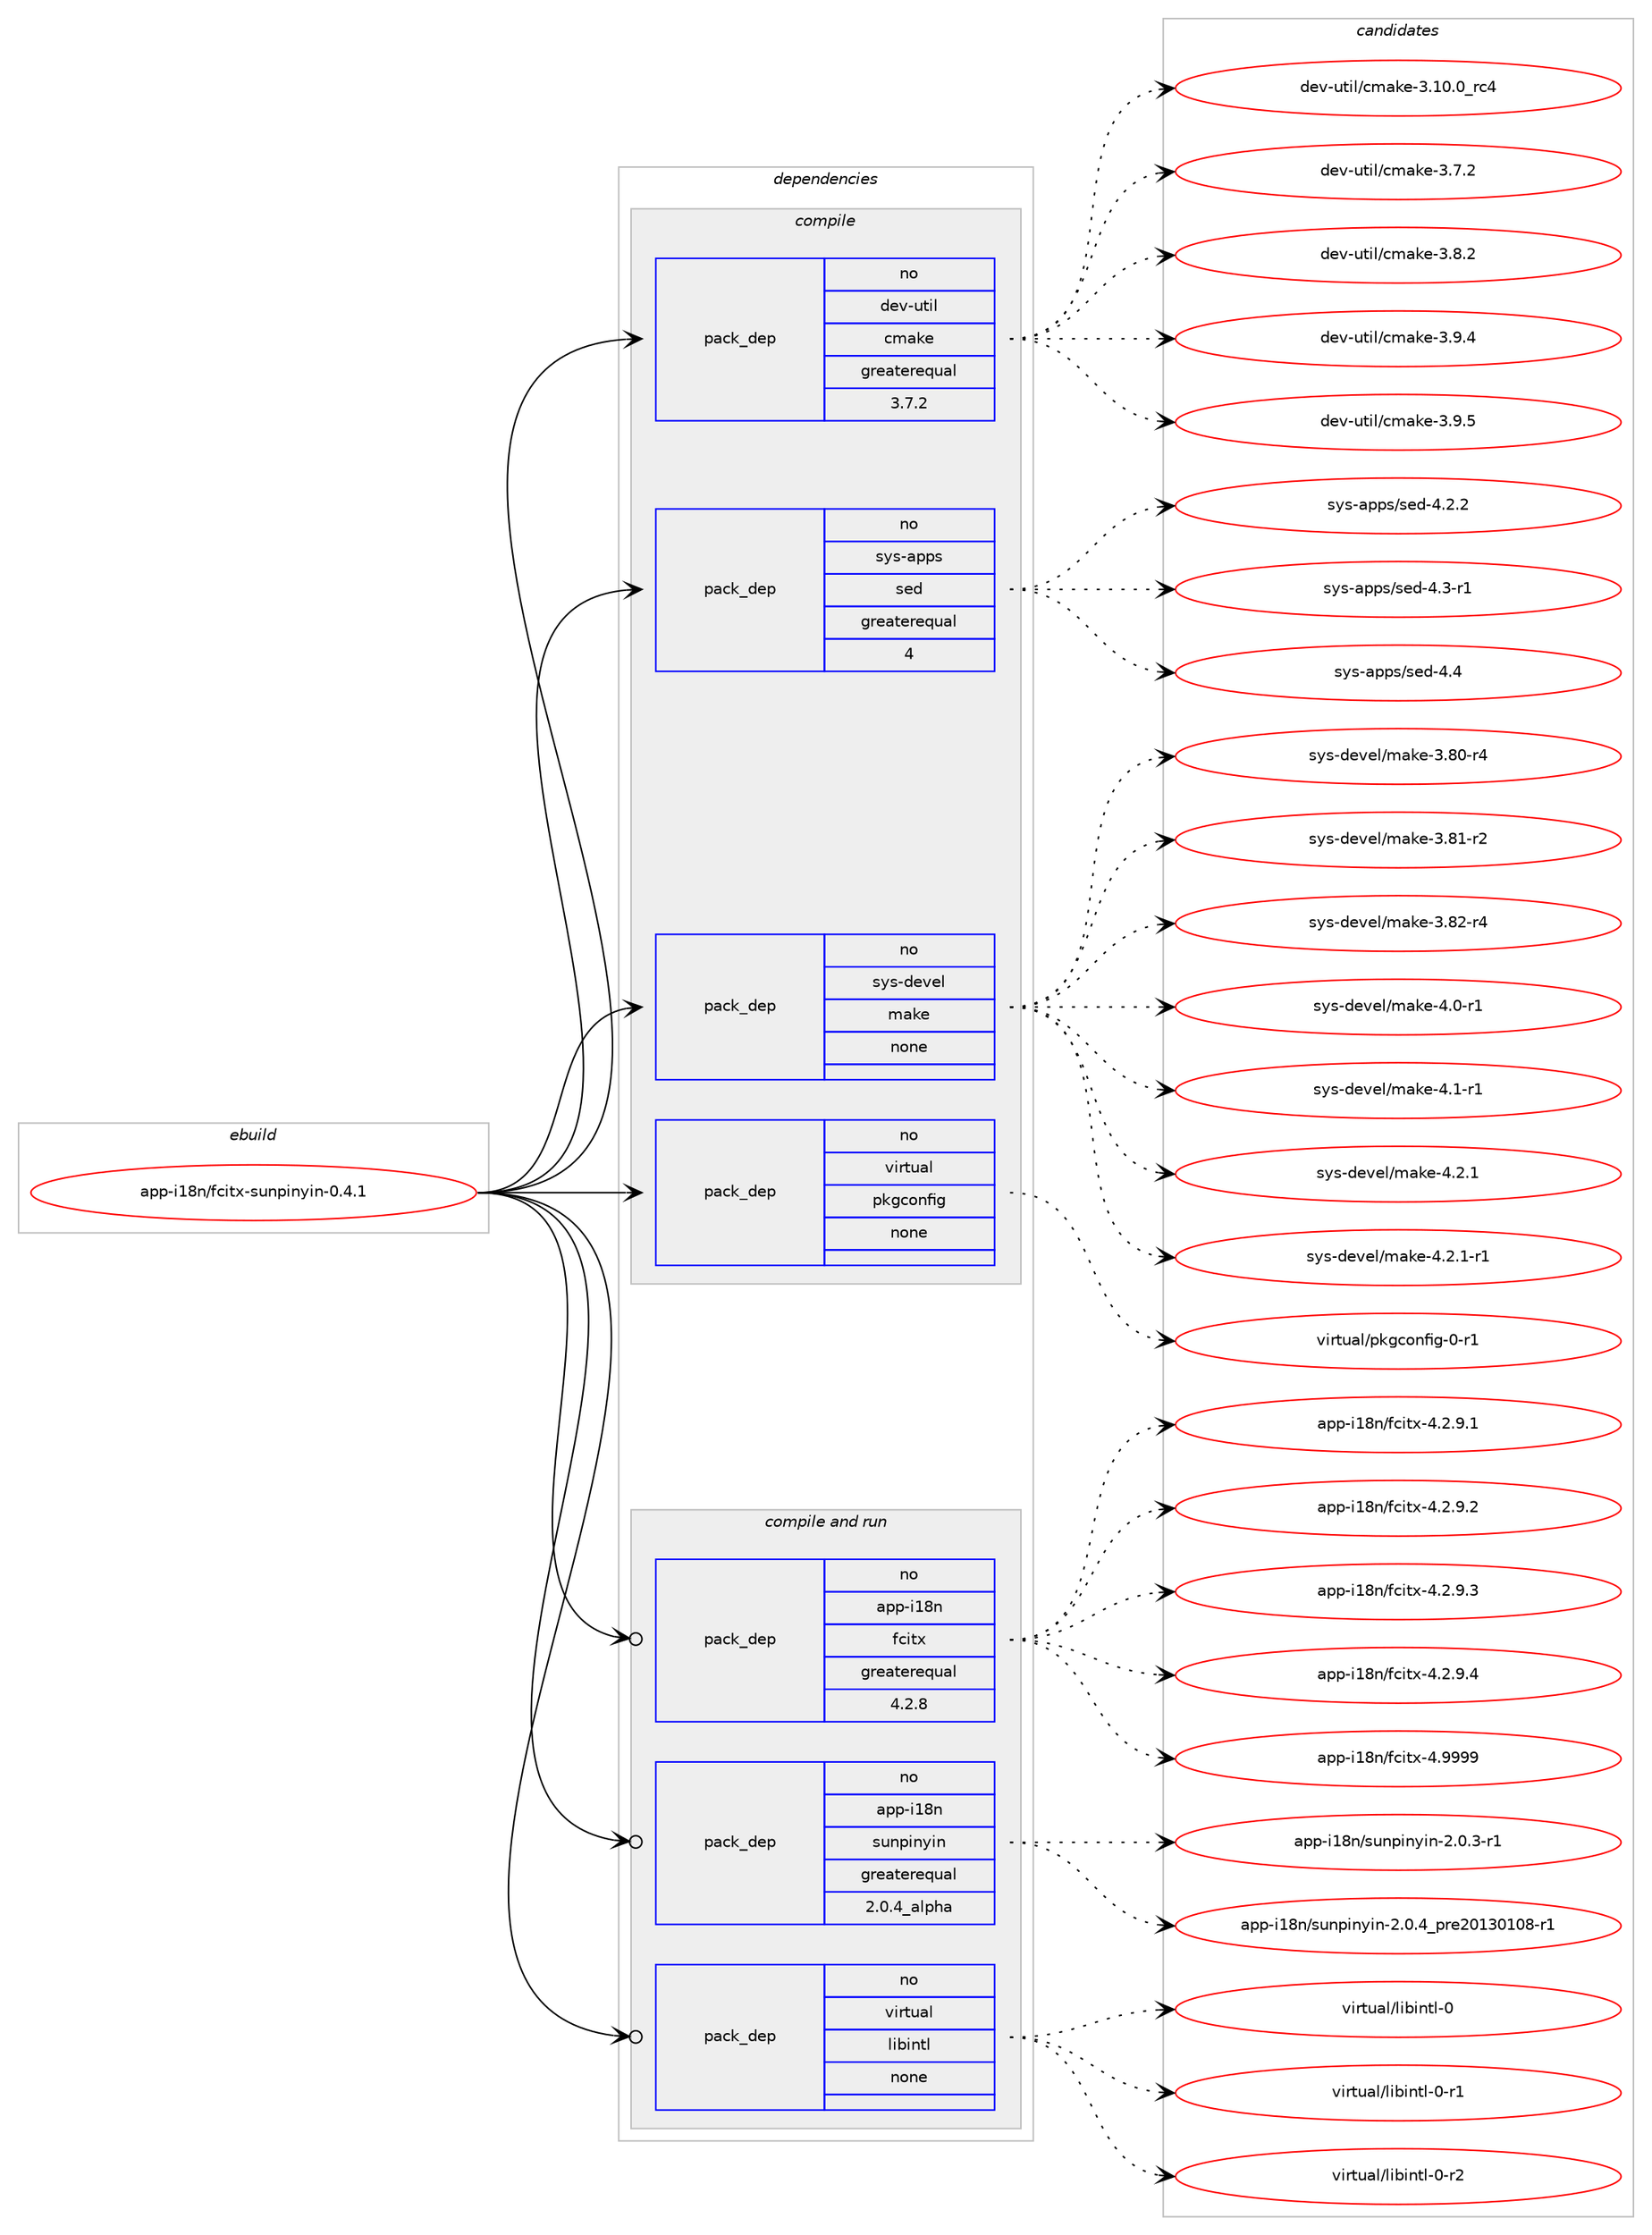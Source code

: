 digraph prolog {

# *************
# Graph options
# *************

newrank=true;
concentrate=true;
compound=true;
graph [rankdir=LR,fontname=Helvetica,fontsize=10,ranksep=1.5];#, ranksep=2.5, nodesep=0.2];
edge  [arrowhead=vee];
node  [fontname=Helvetica,fontsize=10];

# **********
# The ebuild
# **********

subgraph cluster_leftcol {
color=gray;
rank=same;
label=<<i>ebuild</i>>;
id [label="app-i18n/fcitx-sunpinyin-0.4.1", color=red, width=4, href="../app-i18n/fcitx-sunpinyin-0.4.1.svg"];
}

# ****************
# The dependencies
# ****************

subgraph cluster_midcol {
color=gray;
label=<<i>dependencies</i>>;
subgraph cluster_compile {
fillcolor="#eeeeee";
style=filled;
label=<<i>compile</i>>;
subgraph pack29716 {
dependency42061 [label=<<TABLE BORDER="0" CELLBORDER="1" CELLSPACING="0" CELLPADDING="4" WIDTH="220"><TR><TD ROWSPAN="6" CELLPADDING="30">pack_dep</TD></TR><TR><TD WIDTH="110">no</TD></TR><TR><TD>dev-util</TD></TR><TR><TD>cmake</TD></TR><TR><TD>greaterequal</TD></TR><TR><TD>3.7.2</TD></TR></TABLE>>, shape=none, color=blue];
}
id:e -> dependency42061:w [weight=20,style="solid",arrowhead="vee"];
subgraph pack29717 {
dependency42062 [label=<<TABLE BORDER="0" CELLBORDER="1" CELLSPACING="0" CELLPADDING="4" WIDTH="220"><TR><TD ROWSPAN="6" CELLPADDING="30">pack_dep</TD></TR><TR><TD WIDTH="110">no</TD></TR><TR><TD>sys-apps</TD></TR><TR><TD>sed</TD></TR><TR><TD>greaterequal</TD></TR><TR><TD>4</TD></TR></TABLE>>, shape=none, color=blue];
}
id:e -> dependency42062:w [weight=20,style="solid",arrowhead="vee"];
subgraph pack29718 {
dependency42063 [label=<<TABLE BORDER="0" CELLBORDER="1" CELLSPACING="0" CELLPADDING="4" WIDTH="220"><TR><TD ROWSPAN="6" CELLPADDING="30">pack_dep</TD></TR><TR><TD WIDTH="110">no</TD></TR><TR><TD>sys-devel</TD></TR><TR><TD>make</TD></TR><TR><TD>none</TD></TR><TR><TD></TD></TR></TABLE>>, shape=none, color=blue];
}
id:e -> dependency42063:w [weight=20,style="solid",arrowhead="vee"];
subgraph pack29719 {
dependency42064 [label=<<TABLE BORDER="0" CELLBORDER="1" CELLSPACING="0" CELLPADDING="4" WIDTH="220"><TR><TD ROWSPAN="6" CELLPADDING="30">pack_dep</TD></TR><TR><TD WIDTH="110">no</TD></TR><TR><TD>virtual</TD></TR><TR><TD>pkgconfig</TD></TR><TR><TD>none</TD></TR><TR><TD></TD></TR></TABLE>>, shape=none, color=blue];
}
id:e -> dependency42064:w [weight=20,style="solid",arrowhead="vee"];
}
subgraph cluster_compileandrun {
fillcolor="#eeeeee";
style=filled;
label=<<i>compile and run</i>>;
subgraph pack29720 {
dependency42065 [label=<<TABLE BORDER="0" CELLBORDER="1" CELLSPACING="0" CELLPADDING="4" WIDTH="220"><TR><TD ROWSPAN="6" CELLPADDING="30">pack_dep</TD></TR><TR><TD WIDTH="110">no</TD></TR><TR><TD>app-i18n</TD></TR><TR><TD>fcitx</TD></TR><TR><TD>greaterequal</TD></TR><TR><TD>4.2.8</TD></TR></TABLE>>, shape=none, color=blue];
}
id:e -> dependency42065:w [weight=20,style="solid",arrowhead="odotvee"];
subgraph pack29721 {
dependency42066 [label=<<TABLE BORDER="0" CELLBORDER="1" CELLSPACING="0" CELLPADDING="4" WIDTH="220"><TR><TD ROWSPAN="6" CELLPADDING="30">pack_dep</TD></TR><TR><TD WIDTH="110">no</TD></TR><TR><TD>app-i18n</TD></TR><TR><TD>sunpinyin</TD></TR><TR><TD>greaterequal</TD></TR><TR><TD>2.0.4_alpha</TD></TR></TABLE>>, shape=none, color=blue];
}
id:e -> dependency42066:w [weight=20,style="solid",arrowhead="odotvee"];
subgraph pack29722 {
dependency42067 [label=<<TABLE BORDER="0" CELLBORDER="1" CELLSPACING="0" CELLPADDING="4" WIDTH="220"><TR><TD ROWSPAN="6" CELLPADDING="30">pack_dep</TD></TR><TR><TD WIDTH="110">no</TD></TR><TR><TD>virtual</TD></TR><TR><TD>libintl</TD></TR><TR><TD>none</TD></TR><TR><TD></TD></TR></TABLE>>, shape=none, color=blue];
}
id:e -> dependency42067:w [weight=20,style="solid",arrowhead="odotvee"];
}
subgraph cluster_run {
fillcolor="#eeeeee";
style=filled;
label=<<i>run</i>>;
}
}

# **************
# The candidates
# **************

subgraph cluster_choices {
rank=same;
color=gray;
label=<<i>candidates</i>>;

subgraph choice29716 {
color=black;
nodesep=1;
choice1001011184511711610510847991099710710145514649484648951149952 [label="dev-util/cmake-3.10.0_rc4", color=red, width=4,href="../dev-util/cmake-3.10.0_rc4.svg"];
choice10010111845117116105108479910997107101455146554650 [label="dev-util/cmake-3.7.2", color=red, width=4,href="../dev-util/cmake-3.7.2.svg"];
choice10010111845117116105108479910997107101455146564650 [label="dev-util/cmake-3.8.2", color=red, width=4,href="../dev-util/cmake-3.8.2.svg"];
choice10010111845117116105108479910997107101455146574652 [label="dev-util/cmake-3.9.4", color=red, width=4,href="../dev-util/cmake-3.9.4.svg"];
choice10010111845117116105108479910997107101455146574653 [label="dev-util/cmake-3.9.5", color=red, width=4,href="../dev-util/cmake-3.9.5.svg"];
dependency42061:e -> choice1001011184511711610510847991099710710145514649484648951149952:w [style=dotted,weight="100"];
dependency42061:e -> choice10010111845117116105108479910997107101455146554650:w [style=dotted,weight="100"];
dependency42061:e -> choice10010111845117116105108479910997107101455146564650:w [style=dotted,weight="100"];
dependency42061:e -> choice10010111845117116105108479910997107101455146574652:w [style=dotted,weight="100"];
dependency42061:e -> choice10010111845117116105108479910997107101455146574653:w [style=dotted,weight="100"];
}
subgraph choice29717 {
color=black;
nodesep=1;
choice115121115459711211211547115101100455246504650 [label="sys-apps/sed-4.2.2", color=red, width=4,href="../sys-apps/sed-4.2.2.svg"];
choice115121115459711211211547115101100455246514511449 [label="sys-apps/sed-4.3-r1", color=red, width=4,href="../sys-apps/sed-4.3-r1.svg"];
choice11512111545971121121154711510110045524652 [label="sys-apps/sed-4.4", color=red, width=4,href="../sys-apps/sed-4.4.svg"];
dependency42062:e -> choice115121115459711211211547115101100455246504650:w [style=dotted,weight="100"];
dependency42062:e -> choice115121115459711211211547115101100455246514511449:w [style=dotted,weight="100"];
dependency42062:e -> choice11512111545971121121154711510110045524652:w [style=dotted,weight="100"];
}
subgraph choice29718 {
color=black;
nodesep=1;
choice11512111545100101118101108471099710710145514656484511452 [label="sys-devel/make-3.80-r4", color=red, width=4,href="../sys-devel/make-3.80-r4.svg"];
choice11512111545100101118101108471099710710145514656494511450 [label="sys-devel/make-3.81-r2", color=red, width=4,href="../sys-devel/make-3.81-r2.svg"];
choice11512111545100101118101108471099710710145514656504511452 [label="sys-devel/make-3.82-r4", color=red, width=4,href="../sys-devel/make-3.82-r4.svg"];
choice115121115451001011181011084710997107101455246484511449 [label="sys-devel/make-4.0-r1", color=red, width=4,href="../sys-devel/make-4.0-r1.svg"];
choice115121115451001011181011084710997107101455246494511449 [label="sys-devel/make-4.1-r1", color=red, width=4,href="../sys-devel/make-4.1-r1.svg"];
choice115121115451001011181011084710997107101455246504649 [label="sys-devel/make-4.2.1", color=red, width=4,href="../sys-devel/make-4.2.1.svg"];
choice1151211154510010111810110847109971071014552465046494511449 [label="sys-devel/make-4.2.1-r1", color=red, width=4,href="../sys-devel/make-4.2.1-r1.svg"];
dependency42063:e -> choice11512111545100101118101108471099710710145514656484511452:w [style=dotted,weight="100"];
dependency42063:e -> choice11512111545100101118101108471099710710145514656494511450:w [style=dotted,weight="100"];
dependency42063:e -> choice11512111545100101118101108471099710710145514656504511452:w [style=dotted,weight="100"];
dependency42063:e -> choice115121115451001011181011084710997107101455246484511449:w [style=dotted,weight="100"];
dependency42063:e -> choice115121115451001011181011084710997107101455246494511449:w [style=dotted,weight="100"];
dependency42063:e -> choice115121115451001011181011084710997107101455246504649:w [style=dotted,weight="100"];
dependency42063:e -> choice1151211154510010111810110847109971071014552465046494511449:w [style=dotted,weight="100"];
}
subgraph choice29719 {
color=black;
nodesep=1;
choice11810511411611797108471121071039911111010210510345484511449 [label="virtual/pkgconfig-0-r1", color=red, width=4,href="../virtual/pkgconfig-0-r1.svg"];
dependency42064:e -> choice11810511411611797108471121071039911111010210510345484511449:w [style=dotted,weight="100"];
}
subgraph choice29720 {
color=black;
nodesep=1;
choice9711211245105495611047102991051161204552465046574649 [label="app-i18n/fcitx-4.2.9.1", color=red, width=4,href="../app-i18n/fcitx-4.2.9.1.svg"];
choice9711211245105495611047102991051161204552465046574650 [label="app-i18n/fcitx-4.2.9.2", color=red, width=4,href="../app-i18n/fcitx-4.2.9.2.svg"];
choice9711211245105495611047102991051161204552465046574651 [label="app-i18n/fcitx-4.2.9.3", color=red, width=4,href="../app-i18n/fcitx-4.2.9.3.svg"];
choice9711211245105495611047102991051161204552465046574652 [label="app-i18n/fcitx-4.2.9.4", color=red, width=4,href="../app-i18n/fcitx-4.2.9.4.svg"];
choice97112112451054956110471029910511612045524657575757 [label="app-i18n/fcitx-4.9999", color=red, width=4,href="../app-i18n/fcitx-4.9999.svg"];
dependency42065:e -> choice9711211245105495611047102991051161204552465046574649:w [style=dotted,weight="100"];
dependency42065:e -> choice9711211245105495611047102991051161204552465046574650:w [style=dotted,weight="100"];
dependency42065:e -> choice9711211245105495611047102991051161204552465046574651:w [style=dotted,weight="100"];
dependency42065:e -> choice9711211245105495611047102991051161204552465046574652:w [style=dotted,weight="100"];
dependency42065:e -> choice97112112451054956110471029910511612045524657575757:w [style=dotted,weight="100"];
}
subgraph choice29721 {
color=black;
nodesep=1;
choice97112112451054956110471151171101121051101211051104550464846514511449 [label="app-i18n/sunpinyin-2.0.3-r1", color=red, width=4,href="../app-i18n/sunpinyin-2.0.3-r1.svg"];
choice97112112451054956110471151171101121051101211051104550464846529511211410150484951484948564511449 [label="app-i18n/sunpinyin-2.0.4_pre20130108-r1", color=red, width=4,href="../app-i18n/sunpinyin-2.0.4_pre20130108-r1.svg"];
dependency42066:e -> choice97112112451054956110471151171101121051101211051104550464846514511449:w [style=dotted,weight="100"];
dependency42066:e -> choice97112112451054956110471151171101121051101211051104550464846529511211410150484951484948564511449:w [style=dotted,weight="100"];
}
subgraph choice29722 {
color=black;
nodesep=1;
choice1181051141161179710847108105981051101161084548 [label="virtual/libintl-0", color=red, width=4,href="../virtual/libintl-0.svg"];
choice11810511411611797108471081059810511011610845484511449 [label="virtual/libintl-0-r1", color=red, width=4,href="../virtual/libintl-0-r1.svg"];
choice11810511411611797108471081059810511011610845484511450 [label="virtual/libintl-0-r2", color=red, width=4,href="../virtual/libintl-0-r2.svg"];
dependency42067:e -> choice1181051141161179710847108105981051101161084548:w [style=dotted,weight="100"];
dependency42067:e -> choice11810511411611797108471081059810511011610845484511449:w [style=dotted,weight="100"];
dependency42067:e -> choice11810511411611797108471081059810511011610845484511450:w [style=dotted,weight="100"];
}
}

}
